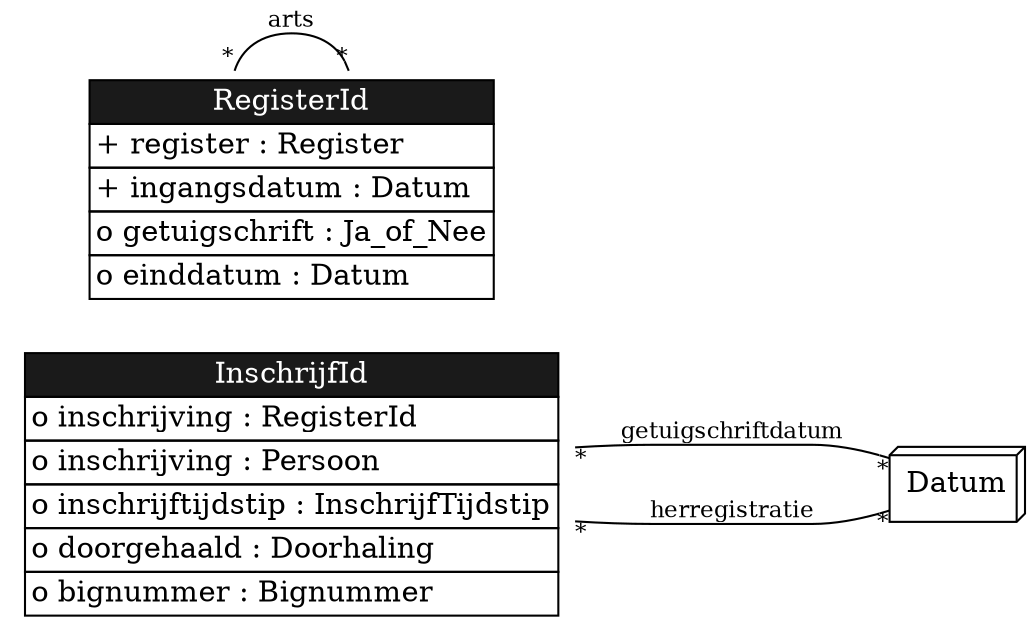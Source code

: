 digraph {
	graph [bgcolor=white,
		rankdir=LR
	];
	node [label="\N"];
	edge [fontsize=11,
		minlen=4
	];
	InschrijfId	[color=purple,
		label=<<TABLE BGCOLOR="white" COLOR="black" BORDER="0" CELLBORDER="1" CELLSPACING="0"><TR><TD BGCOLOR="gray10" COLOR="black"><FONT COLOR="white">InschrijfId</FONT></TD></TR><TR><TD ALIGN="LEFT" PORT="inschrijving">o inschrijving : RegisterId</TD></TR><TR><TD ALIGN="LEFT" PORT="inschrijving">o inschrijving : Persoon</TD></TR><TR><TD ALIGN="LEFT" PORT="inschrijftijdstip">o inschrijftijdstip : InschrijfTijdstip</TD></TR><TR><TD ALIGN="LEFT" PORT="doorgehaald">o doorgehaald : Doorhaling</TD></TR><TR><TD ALIGN="LEFT" PORT="bignummer">o bignummer : Bignummer</TD></TR></TABLE>>,
		shape=plaintext];
	Datum	[label=Datum,
		shape=box3d];
	InschrijfId:getuigschriftdatum -> Datum	[arrowhead=onone,
		headlabel="*",
		label=getuigschriftdatum,
		labelfloat=true,
		taillabel="*"];
	InschrijfId:herregistratie -> Datum	[arrowhead=onone,
		headlabel="*",
		label=herregistratie,
		labelfloat=true,
		taillabel="*"];
	RegisterId	[color=purple,
		label=<<TABLE BGCOLOR="white" COLOR="black" BORDER="0" CELLBORDER="1" CELLSPACING="0"><TR><TD BGCOLOR="gray10" COLOR="black"><FONT COLOR="white">RegisterId</FONT></TD></TR><TR><TD ALIGN="LEFT" PORT="register">+ register : Register</TD></TR><TR><TD ALIGN="LEFT" PORT="ingangsdatum">+ ingangsdatum : Datum</TD></TR><TR><TD ALIGN="LEFT" PORT="getuigschrift">o getuigschrift : Ja_of_Nee</TD></TR><TR><TD ALIGN="LEFT" PORT="einddatum">o einddatum : Datum</TD></TR></TABLE>>,
		shape=plaintext];
	RegisterId:arts -> RegisterId	[arrowhead=onone,
		headlabel="*",
		label=arts,
		labelfloat=true,
		taillabel="*"];
}

